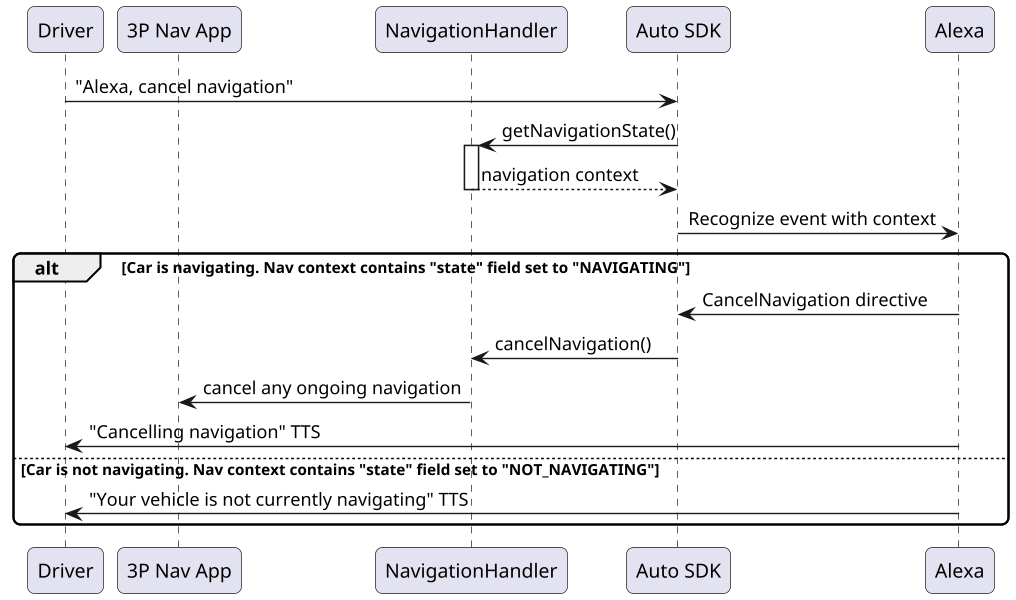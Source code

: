 @startuml
skinparam roundcorner 10
scale 600 width
scale 600 height

participant Driver
participant "3P Nav App" as Nav
participant NavigationHandler
participant "Auto SDK" as SDK
participant  Alexa

Driver->SDK: "Alexa, cancel navigation"
SDK-> NavigationHandler : getNavigationState()
activate NavigationHandler
NavigationHandler -->SDK : navigation context
deactivate NavigationHandler
SDK -> Alexa : Recognize event with context


alt Car is navigating. Nav context contains "state" field set to "NAVIGATING"
    Alexa->SDK : CancelNavigation directive
    SDK->NavigationHandler : cancelNavigation()
    NavigationHandler -> Nav : cancel any ongoing navigation
 
    Alexa->Driver : "Cancelling navigation" TTS
else Car is not navigating. Nav context contains "state" field set to "NOT_NAVIGATING"
    Alexa->Driver : "Your vehicle is not currently navigating" TTS
end
@enduml